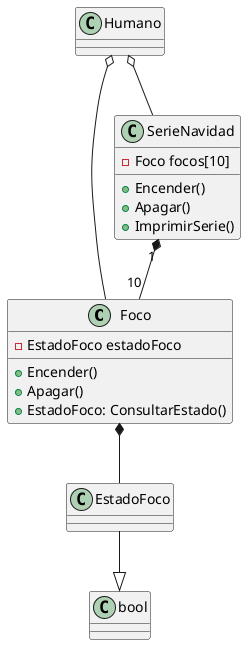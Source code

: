 @startuml iluminacion

class Foco {
    + Encender()
    + Apagar()
    + EstadoFoco: ConsultarEstado()
    - EstadoFoco estadoFoco
}
class Humano 
class EstadoFoco
class SerieNavidad{
    - Foco focos[10]
    + Encender()
    + Apagar()
    + ImprimirSerie()
}

Humano o-- Foco
Foco *-- EstadoFoco
EstadoFoco --|> bool
SerieNavidad "1" *-- "10" Foco
Humano o-- SerieNavidad


@enduml